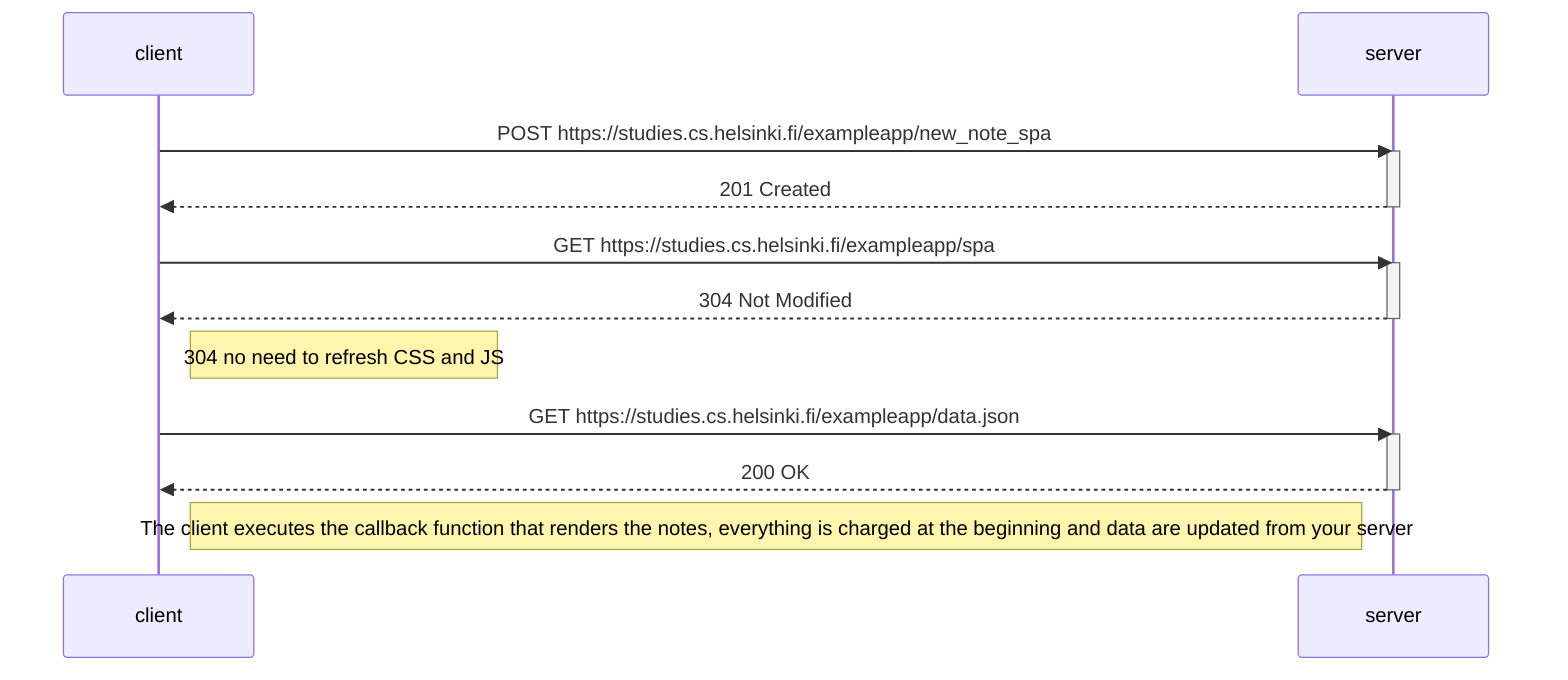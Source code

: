 sequenceDiagram
    participant client
    participant server

    client->>server: POST https://studies.cs.helsinki.fi/exampleapp/new_note_spa
    activate server
    server-->>client: 201 Created
    deactivate server


    client->>server: GET https://studies.cs.helsinki.fi/exampleapp/spa
    activate server
    server-->>client: 304 Not Modified
    deactivate server

    Note right of client: 304 no need to refresh CSS and JS 


    client->>server: GET https://studies.cs.helsinki.fi/exampleapp/data.json
    activate server
    server-->>client: 200 OK
    deactivate server

    Note right of client: The client executes the callback function that renders the notes, everything is charged at the beginning and data are updated from your server